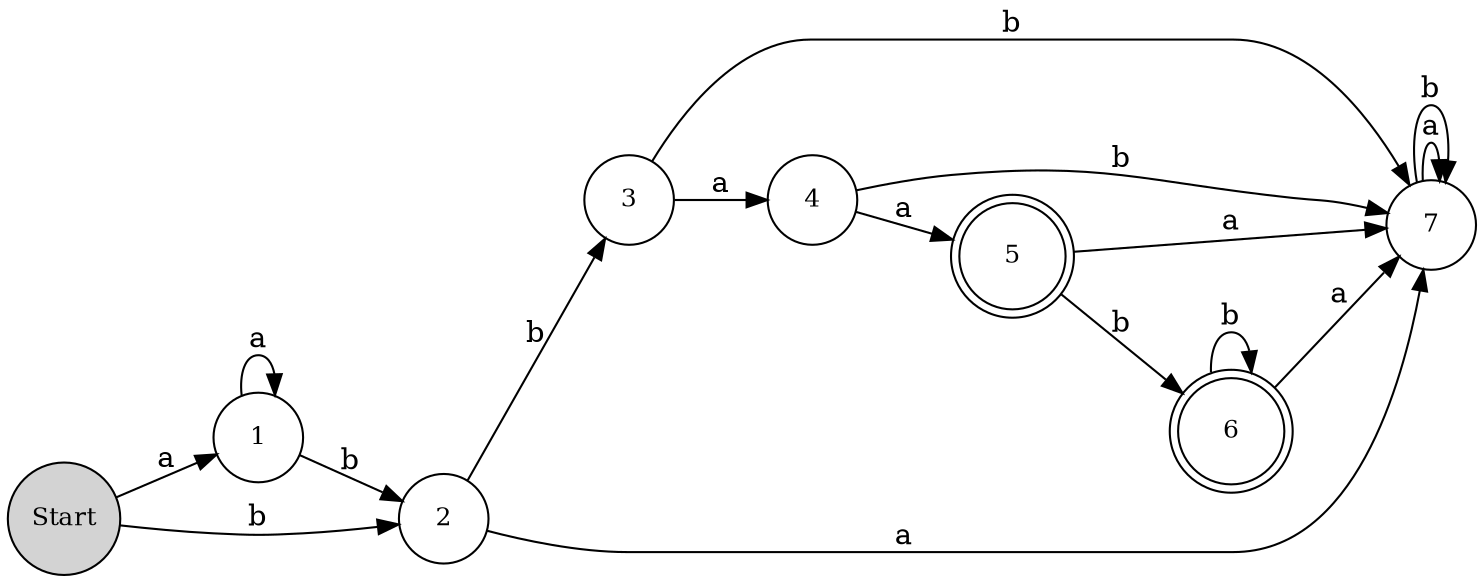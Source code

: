 digraph G {
	graph [bb="0,0,252.29,252.42",
		rankdir=LR
	];
	node [label="\N"];
	Start	[fontsize=12,
		height=0.61168,
		pos="142.59,22.02",
		shape=circle,
		style=filled,
		width=0.61168];
	1	[fontsize=12,
		height=0.6,
		pos="206.69,46.412",
		width=0.6];
	Start -> 1	[label=a,
		lp="172.63,40.561",
		pos="e,186.31,38.657 163.58,30.007 167.45,31.483 171.58,33.053 175.68,34.615"];
	2	[fontsize=12,
		height=0.6,
		pos="150.53,97.427",
		width=0.6];
	Start -> 2	[label=b,
		lp="142.6,62.482",
		pos="e,148.23,75.629 144.93,44.237 145.58,50.505 146.32,57.464 147.03,64.227"];
	1 -> 1	[label=a,
		lp="249.29,46.412",
		pos="e,227.47,39.827 227.47,52.998 237.46,53.81 246.29,51.615 246.29,46.412 246.29,43.404 243.34,41.402 238.92,40.404"];
	1 -> 2	[label=b,
		lp="179.36,76.418",
		pos="e,166.54,82.881 190.44,61.168 185.63,65.541 180.25,70.431 175.03,75.169"];
	3	[fontsize=12,
		height=0.6,
		pos="174.75,168.36",
		width=0.6];
	2 -> 3	[label=b,
		lp="157.54,136.09",
		pos="e,167.75,147.85 157.66,118.32 159.7,124.29 161.97,130.93 164.16,137.36"];
	7	[fontsize=12,
		height=0.6,
		pos="103.65,159.84",
		width=0.6];
	2 -> 7	[label=a,
		lp="133.42,132.45",
		pos="e,116.64,142.54 137.47,114.81 133.1,120.63 128.13,127.25 123.37,133.58"];
	4	[fontsize=12,
		height=0.6,
		pos="134.56,230.82",
		width=0.6];
	3 -> 4	[label=a,
		lp="160.74,203.04",
		pos="e,146.45,212.34 162.91,186.76 159.67,191.8 156.08,197.38 152.57,202.82"];
	3 -> 7	[label=b,
		lp="141.37,173.01",
		pos="e,125.24,162.42 153.03,165.75 147.79,165.13 142.08,164.44 136.46,163.77"];
	5	[fontsize=12,
		height=0.71111,
		pos="62.254,220.73",
		shape=doublecircle,
		width=0.71111];
	4 -> 5	[label=a,
		lp="103.12,235.1",
		pos="e,88.01,224.32 112.86,227.8 108.59,227.2 103.99,226.56 99.367,225.91"];
	4 -> 7	[label=b,
		lp="117.97,192.22",
		pos="e,112.34,179.79 125.78,210.67 123.02,204.32 119.9,197.16 116.9,190.27"];
	6	[fontsize=12,
		height=0.71111,
		pos="25.6,160.72",
		shape=doublecircle,
		width=0.71111];
	5 -> 6	[label=b,
		lp="50.285,187.36",
		pos="e,39.039,182.72 48.814,198.72 47.568,196.69 46.291,194.59 45.006,192.49"];
	5 -> 7	[label=a,
		lp="77.874,185.09",
		pos="e,91.311,177.99 76.733,199.43 79.408,195.5 82.237,191.33 85.015,187.25"];
	6 -> 6	[label=b,
		lp="72.575,160.72",
		pos="e,50.69,154.01 50.69,167.43 60.754,167.81 69.2,165.57 69.2,160.72 69.2,157.91 66.377,155.98 62.051,154.93"];
	6 -> 7	[label=a,
		lp="58.107,168.57",
		pos="e,81.686,160.08 51.59,160.42 57.687,160.36 64.265,160.28 70.624,160.21"];
	7 -> 7	[label=a,
		lp="146.25,159.84",
		pos="e,125.24,156.51 125.24,163.16 134.9,163.47 143.25,162.37 143.25,159.84 143.25,158.41 140.61,157.44 136.58,156.92"];
	7 -> 7	[label=b,
		lp="164.63,159.84",
		pos="e,124.92,154.12 124.92,165.56 142.69,168 161.25,166.09 161.25,159.84 161.25,154.9 149.69,152.67 136.09,153.15"];
}
